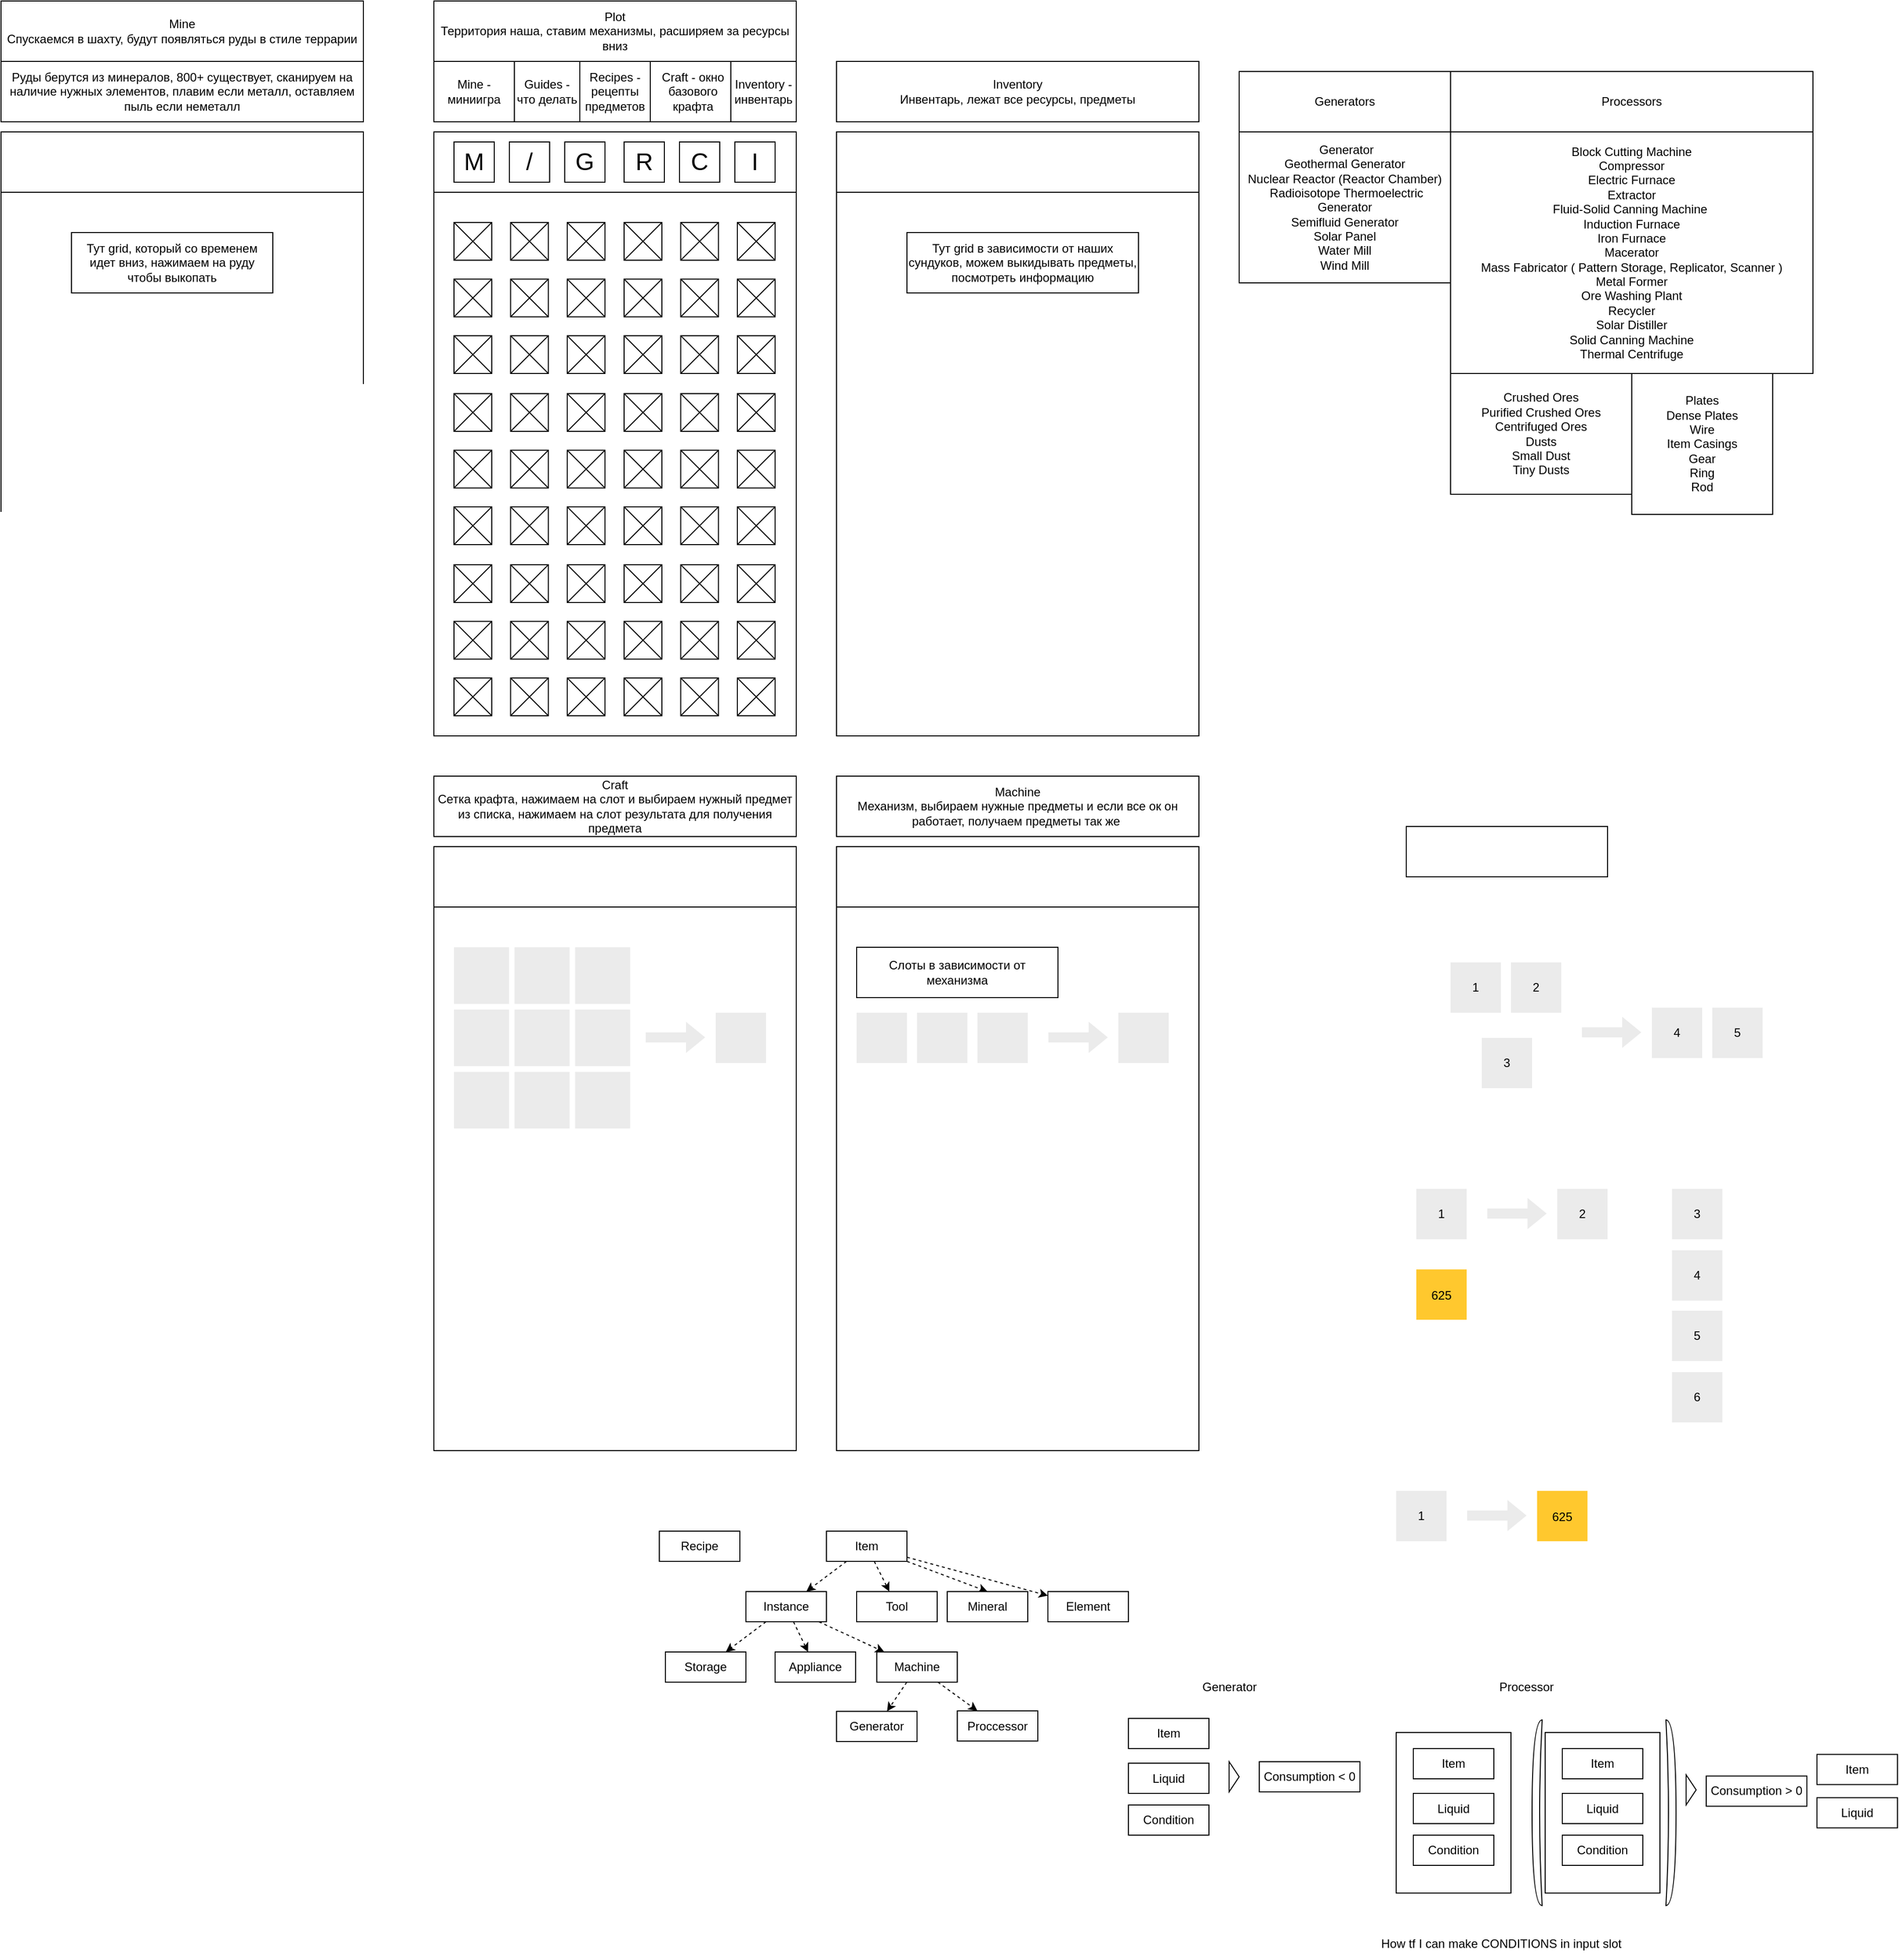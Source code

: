 <mxfile version="20.8.16" type="device"><diagram name="Страница 1" id="NeJxFog1H-wD-KZv47tf"><mxGraphModel dx="1690" dy="828" grid="1" gridSize="10" guides="1" tooltips="1" connect="1" arrows="1" fold="1" page="1" pageScale="1" pageWidth="827" pageHeight="1169" math="0" shadow="0"><root><mxCell id="0"/><mxCell id="1" parent="0"/><mxCell id="yuqJRSxf9ZODaKVe_kyU-45" value="" style="rounded=0;whiteSpace=wrap;html=1;" vertex="1" parent="1"><mxGeometry x="786" y="1740" width="114" height="159.5" as="geometry"/></mxCell><mxCell id="XS8pd48wTApv7neI0hQ7-1" value="" style="rounded=0;whiteSpace=wrap;html=1;" parent="1" vertex="1"><mxGeometry x="-170" y="210" width="360" height="540" as="geometry"/></mxCell><mxCell id="XS8pd48wTApv7neI0hQ7-2" value="" style="rounded=0;whiteSpace=wrap;html=1;" parent="1" vertex="1"><mxGeometry x="-170" y="150" width="360" height="60" as="geometry"/></mxCell><mxCell id="XS8pd48wTApv7neI0hQ7-4" value="" style="verticalLabelPosition=bottom;verticalAlign=top;html=1;shadow=0;dashed=0;strokeWidth=1;shape=mxgraph.ios.iIconGrid;gridSize=3,3;" parent="1" vertex="1"><mxGeometry x="-150" y="240" width="150" height="150" as="geometry"/></mxCell><mxCell id="XS8pd48wTApv7neI0hQ7-15" value="" style="verticalLabelPosition=bottom;verticalAlign=top;html=1;shadow=0;dashed=0;strokeWidth=1;shape=mxgraph.ios.iIconGrid;gridSize=3,3;" parent="1" vertex="1"><mxGeometry x="19" y="240" width="150" height="150" as="geometry"/></mxCell><mxCell id="XS8pd48wTApv7neI0hQ7-16" value="" style="verticalLabelPosition=bottom;verticalAlign=top;html=1;shadow=0;dashed=0;strokeWidth=1;shape=mxgraph.ios.iIconGrid;gridSize=3,3;" parent="1" vertex="1"><mxGeometry x="19" y="410" width="150" height="150" as="geometry"/></mxCell><mxCell id="XS8pd48wTApv7neI0hQ7-17" value="" style="verticalLabelPosition=bottom;verticalAlign=top;html=1;shadow=0;dashed=0;strokeWidth=1;shape=mxgraph.ios.iIconGrid;gridSize=3,3;" parent="1" vertex="1"><mxGeometry x="-150" y="410" width="150" height="150" as="geometry"/></mxCell><mxCell id="XS8pd48wTApv7neI0hQ7-18" value="" style="verticalLabelPosition=bottom;verticalAlign=top;html=1;shadow=0;dashed=0;strokeWidth=1;shape=mxgraph.ios.iIconGrid;gridSize=3,3;" parent="1" vertex="1"><mxGeometry x="19" y="580" width="150" height="150" as="geometry"/></mxCell><mxCell id="XS8pd48wTApv7neI0hQ7-19" value="" style="verticalLabelPosition=bottom;verticalAlign=top;html=1;shadow=0;dashed=0;strokeWidth=1;shape=mxgraph.ios.iIconGrid;gridSize=3,3;" parent="1" vertex="1"><mxGeometry x="-150" y="580" width="150" height="150" as="geometry"/></mxCell><mxCell id="XS8pd48wTApv7neI0hQ7-24" value="M" style="rounded=0;whiteSpace=wrap;html=1;fontSize=24;" parent="1" vertex="1"><mxGeometry x="-150" y="160" width="40" height="40" as="geometry"/></mxCell><mxCell id="XS8pd48wTApv7neI0hQ7-25" value="I" style="rounded=0;whiteSpace=wrap;html=1;fontSize=24;" parent="1" vertex="1"><mxGeometry x="129" y="160" width="40" height="40" as="geometry"/></mxCell><mxCell id="XS8pd48wTApv7neI0hQ7-26" value="C" style="rounded=0;whiteSpace=wrap;html=1;fontSize=24;" parent="1" vertex="1"><mxGeometry x="74" y="160" width="40" height="40" as="geometry"/></mxCell><mxCell id="XS8pd48wTApv7neI0hQ7-27" value="R" style="rounded=0;whiteSpace=wrap;html=1;fontSize=24;" parent="1" vertex="1"><mxGeometry x="19" y="160" width="40" height="40" as="geometry"/></mxCell><mxCell id="XS8pd48wTApv7neI0hQ7-28" value="G" style="rounded=0;whiteSpace=wrap;html=1;fontSize=24;" parent="1" vertex="1"><mxGeometry x="-40" y="160" width="40" height="40" as="geometry"/></mxCell><mxCell id="XS8pd48wTApv7neI0hQ7-29" value="/" style="rounded=0;whiteSpace=wrap;html=1;fontSize=24;" parent="1" vertex="1"><mxGeometry x="-95" y="160" width="40" height="40" as="geometry"/></mxCell><mxCell id="XS8pd48wTApv7neI0hQ7-30" value="Mine - миниигра" style="rounded=0;whiteSpace=wrap;html=1;fontSize=12;" parent="1" vertex="1"><mxGeometry x="-170" y="80" width="80" height="60" as="geometry"/></mxCell><mxCell id="XS8pd48wTApv7neI0hQ7-31" value="Guides - что делать" style="rounded=0;whiteSpace=wrap;html=1;fontSize=12;" parent="1" vertex="1"><mxGeometry x="-90" y="80" width="65" height="60" as="geometry"/></mxCell><mxCell id="XS8pd48wTApv7neI0hQ7-32" value="Recipes - рецепты предметов" style="rounded=0;whiteSpace=wrap;html=1;fontSize=12;" parent="1" vertex="1"><mxGeometry x="-25" y="80" width="70" height="60" as="geometry"/></mxCell><mxCell id="XS8pd48wTApv7neI0hQ7-33" value="Craft - окно базового крафта" style="rounded=0;whiteSpace=wrap;html=1;fontSize=12;" parent="1" vertex="1"><mxGeometry x="45" y="80" width="85" height="60" as="geometry"/></mxCell><mxCell id="XS8pd48wTApv7neI0hQ7-34" value="Inventory - инвентарь" style="rounded=0;whiteSpace=wrap;html=1;fontSize=12;" parent="1" vertex="1"><mxGeometry x="125" y="80" width="65" height="60" as="geometry"/></mxCell><mxCell id="XS8pd48wTApv7neI0hQ7-35" value="Mine&lt;br&gt;Спускаемся в шахту, будут появляться руды в стиле террарии" style="rounded=0;whiteSpace=wrap;html=1;fontSize=12;" parent="1" vertex="1"><mxGeometry x="-600" y="20" width="360" height="60" as="geometry"/></mxCell><mxCell id="XS8pd48wTApv7neI0hQ7-36" value="" style="rounded=0;whiteSpace=wrap;html=1;" parent="1" vertex="1"><mxGeometry x="-600" y="150" width="360" height="60" as="geometry"/></mxCell><mxCell id="XS8pd48wTApv7neI0hQ7-37" value="" style="rounded=0;whiteSpace=wrap;html=1;" parent="1" vertex="1"><mxGeometry x="-600" y="210" width="360" height="540" as="geometry"/></mxCell><mxCell id="XS8pd48wTApv7neI0hQ7-41" value="Тут grid, который со временем идет вниз, нажимаем на руду чтобы выкопать" style="rounded=0;whiteSpace=wrap;html=1;" parent="1" vertex="1"><mxGeometry x="-530" y="250" width="200" height="60" as="geometry"/></mxCell><mxCell id="XS8pd48wTApv7neI0hQ7-42" value="Inventory&lt;br&gt;Инвентарь, лежат все ресурсы, предметы" style="rounded=0;whiteSpace=wrap;html=1;fontSize=12;" parent="1" vertex="1"><mxGeometry x="230" y="80" width="360" height="60" as="geometry"/></mxCell><mxCell id="XS8pd48wTApv7neI0hQ7-43" value="" style="rounded=0;whiteSpace=wrap;html=1;" parent="1" vertex="1"><mxGeometry x="230" y="150" width="360" height="60" as="geometry"/></mxCell><mxCell id="XS8pd48wTApv7neI0hQ7-44" value="" style="rounded=0;whiteSpace=wrap;html=1;" parent="1" vertex="1"><mxGeometry x="230" y="210" width="360" height="540" as="geometry"/></mxCell><mxCell id="XS8pd48wTApv7neI0hQ7-45" value="Тут grid в зависимости от наших сундуков, можем выкидывать предметы, посмотреть информацию" style="rounded=0;whiteSpace=wrap;html=1;" parent="1" vertex="1"><mxGeometry x="300" y="250" width="230" height="60" as="geometry"/></mxCell><mxCell id="XS8pd48wTApv7neI0hQ7-46" value="Craft&lt;br&gt;Сетка крафта, нажимаем на слот и выбираем нужный предмет из списка, нажимаем на слот результата для получения предмета" style="rounded=0;whiteSpace=wrap;html=1;fontSize=12;" parent="1" vertex="1"><mxGeometry x="-170" y="790" width="360" height="60" as="geometry"/></mxCell><mxCell id="XS8pd48wTApv7neI0hQ7-47" value="" style="rounded=0;whiteSpace=wrap;html=1;" parent="1" vertex="1"><mxGeometry x="-170" y="860" width="360" height="60" as="geometry"/></mxCell><mxCell id="XS8pd48wTApv7neI0hQ7-48" value="" style="rounded=0;whiteSpace=wrap;html=1;" parent="1" vertex="1"><mxGeometry x="-170" y="920" width="360" height="540" as="geometry"/></mxCell><mxCell id="XS8pd48wTApv7neI0hQ7-50" value="" style="html=1;verticalLabelPosition=bottom;labelBackgroundColor=#ffffff;verticalAlign=top;shadow=0;dashed=0;strokeWidth=1;shape=mxgraph.ios7ui.iconGrid;fillColor=#EBEBEB;gridSize=3,3;strokeColor=default;" parent="1" vertex="1"><mxGeometry x="-150" y="960" width="175" height="180" as="geometry"/></mxCell><mxCell id="XS8pd48wTApv7neI0hQ7-51" value="" style="rounded=0;whiteSpace=wrap;html=1;strokeColor=none;fillColor=#EBEBEB;" parent="1" vertex="1"><mxGeometry x="110" y="1025" width="50" height="50" as="geometry"/></mxCell><mxCell id="XS8pd48wTApv7neI0hQ7-53" value="" style="shape=flexArrow;endArrow=classic;html=1;rounded=0;strokeColor=none;fillColor=#EBEBEB;" parent="1" edge="1"><mxGeometry width="50" height="50" relative="1" as="geometry"><mxPoint x="40" y="1049.5" as="sourcePoint"/><mxPoint x="100" y="1049.5" as="targetPoint"/></mxGeometry></mxCell><mxCell id="XS8pd48wTApv7neI0hQ7-54" value="Machine&lt;br&gt;Механизм, выбираем нужные предметы и если все ок он работает, получаем предметы так же&amp;nbsp;" style="rounded=0;whiteSpace=wrap;html=1;fontSize=12;" parent="1" vertex="1"><mxGeometry x="230" y="790" width="360" height="60" as="geometry"/></mxCell><mxCell id="XS8pd48wTApv7neI0hQ7-55" value="" style="rounded=0;whiteSpace=wrap;html=1;" parent="1" vertex="1"><mxGeometry x="230" y="860" width="360" height="60" as="geometry"/></mxCell><mxCell id="XS8pd48wTApv7neI0hQ7-56" value="" style="rounded=0;whiteSpace=wrap;html=1;" parent="1" vertex="1"><mxGeometry x="230" y="920" width="360" height="540" as="geometry"/></mxCell><mxCell id="XS8pd48wTApv7neI0hQ7-58" value="" style="rounded=0;whiteSpace=wrap;html=1;strokeColor=none;fillColor=#EBEBEB;" parent="1" vertex="1"><mxGeometry x="510" y="1025" width="50" height="50" as="geometry"/></mxCell><mxCell id="XS8pd48wTApv7neI0hQ7-59" value="" style="shape=flexArrow;endArrow=classic;html=1;rounded=0;strokeColor=none;fillColor=#EBEBEB;" parent="1" edge="1"><mxGeometry width="50" height="50" relative="1" as="geometry"><mxPoint x="440" y="1049.5" as="sourcePoint"/><mxPoint x="500" y="1049.5" as="targetPoint"/></mxGeometry></mxCell><mxCell id="XS8pd48wTApv7neI0hQ7-60" value="" style="rounded=0;whiteSpace=wrap;html=1;strokeColor=none;fillColor=#EBEBEB;" parent="1" vertex="1"><mxGeometry x="250" y="1025" width="50" height="50" as="geometry"/></mxCell><mxCell id="XS8pd48wTApv7neI0hQ7-61" value="" style="rounded=0;whiteSpace=wrap;html=1;strokeColor=none;fillColor=#EBEBEB;" parent="1" vertex="1"><mxGeometry x="310" y="1025" width="50" height="50" as="geometry"/></mxCell><mxCell id="XS8pd48wTApv7neI0hQ7-62" value="" style="rounded=0;whiteSpace=wrap;html=1;strokeColor=none;fillColor=#EBEBEB;" parent="1" vertex="1"><mxGeometry x="370" y="1025" width="50" height="50" as="geometry"/></mxCell><mxCell id="XS8pd48wTApv7neI0hQ7-63" value="Слоты в зависимости от механизма" style="rounded=0;whiteSpace=wrap;html=1;fontSize=12;" parent="1" vertex="1"><mxGeometry x="250" y="960" width="200" height="50" as="geometry"/></mxCell><mxCell id="XS8pd48wTApv7neI0hQ7-64" value="Plot&lt;br&gt;Территория наша, ставим механизмы, расширяем за ресурсы вниз" style="rounded=0;whiteSpace=wrap;html=1;fontSize=12;" parent="1" vertex="1"><mxGeometry x="-170" y="20" width="360" height="60" as="geometry"/></mxCell><mxCell id="XS8pd48wTApv7neI0hQ7-65" value="Crushed Ores&lt;br&gt;Purified Crushed Ores&lt;br&gt;Centrifuged Ores&lt;br&gt;Dusts&lt;br&gt;Small Dust&lt;br&gt;Tiny Dusts" style="rounded=0;whiteSpace=wrap;html=1;fontSize=12;" parent="1" vertex="1"><mxGeometry x="840" y="390" width="180" height="120" as="geometry"/></mxCell><mxCell id="XS8pd48wTApv7neI0hQ7-66" value="Generators" style="rounded=0;whiteSpace=wrap;html=1;fontSize=12;" parent="1" vertex="1"><mxGeometry x="630" y="90" width="210" height="60" as="geometry"/></mxCell><mxCell id="XS8pd48wTApv7neI0hQ7-67" value="Processors" style="rounded=0;whiteSpace=wrap;html=1;fontSize=12;" parent="1" vertex="1"><mxGeometry x="840" y="90" width="360" height="60" as="geometry"/></mxCell><mxCell id="XS8pd48wTApv7neI0hQ7-68" value="&amp;nbsp;Generator&lt;br&gt;Geothermal Generator&lt;br&gt;Nuclear Reactor (Reactor Chamber)&lt;br&gt;&amp;nbsp;Radioisotope Thermoelectric Generator&lt;br&gt;Semifluid Generator&lt;br&gt;Solar Panel&lt;br&gt;Water Mill&lt;br&gt;Wind Mill" style="rounded=0;whiteSpace=wrap;html=1;fontSize=12;" parent="1" vertex="1"><mxGeometry x="630" y="150" width="210" height="150" as="geometry"/></mxCell><mxCell id="XS8pd48wTApv7neI0hQ7-69" value="Plates&lt;br&gt;Dense&amp;nbsp;Plates&lt;br&gt;Wire&lt;br&gt;Item Casings&lt;br&gt;Gear&lt;br&gt;Ring&lt;br&gt;Rod" style="rounded=0;whiteSpace=wrap;html=1;fontSize=12;" parent="1" vertex="1"><mxGeometry x="1020" y="390" width="140" height="140" as="geometry"/></mxCell><mxCell id="XS8pd48wTApv7neI0hQ7-70" value="&lt;div&gt;&lt;span style=&quot;background-color: initial;&quot;&gt;Block Cutting Machine&lt;/span&gt;&lt;/div&gt;&lt;div&gt;&lt;span style=&quot;background-color: initial;&quot;&gt;Compressor&lt;/span&gt;&lt;/div&gt;&lt;div&gt;&lt;span style=&quot;background-color: initial;&quot;&gt;Electric Furnace&lt;/span&gt;&lt;/div&gt;&lt;div&gt;&lt;span style=&quot;background-color: initial;&quot;&gt;Extractor&lt;/span&gt;&lt;/div&gt;&lt;div&gt;&lt;span style=&quot;background-color: initial;&quot;&gt;Fluid-Solid Canning Machine&amp;nbsp;&lt;/span&gt;&lt;/div&gt;&lt;div&gt;&lt;span style=&quot;background-color: initial;&quot;&gt;Induction Furnace&lt;/span&gt;&lt;/div&gt;&lt;div&gt;&lt;span style=&quot;background-color: initial;&quot;&gt;Iron Furnace&lt;/span&gt;&lt;/div&gt;&lt;div&gt;&lt;span style=&quot;background-color: initial;&quot;&gt;Macerator&lt;/span&gt;&lt;/div&gt;&lt;div&gt;&lt;span style=&quot;background-color: initial;&quot;&gt;Mass Fabricator ( Pattern Storage, Replicator, Scanner )&lt;/span&gt;&lt;/div&gt;&lt;div&gt;&lt;span style=&quot;background-color: initial;&quot;&gt;Metal Former&lt;/span&gt;&lt;/div&gt;&lt;div&gt;&lt;span style=&quot;background-color: initial;&quot;&gt;Ore Washing Plant&lt;/span&gt;&lt;/div&gt;&lt;div&gt;&lt;span style=&quot;background-color: initial;&quot;&gt;Recycler&lt;/span&gt;&lt;/div&gt;&lt;div&gt;&lt;span style=&quot;background-color: initial;&quot;&gt;Solar Distiller&lt;/span&gt;&lt;/div&gt;&lt;div&gt;&lt;span style=&quot;background-color: initial;&quot;&gt;Solid Canning Machine&lt;/span&gt;&lt;/div&gt;&lt;div&gt;&lt;span style=&quot;background-color: initial;&quot;&gt;Thermal Centrifuge&lt;/span&gt;&lt;br&gt;&lt;/div&gt;" style="rounded=0;whiteSpace=wrap;html=1;fontSize=12;" parent="1" vertex="1"><mxGeometry x="840" y="150" width="360" height="240" as="geometry"/></mxCell><mxCell id="XS8pd48wTApv7neI0hQ7-71" value="Руды берутся из минералов, 800+ существует, сканируем на наличие нужных элементов, плавим если металл, оставляем пыль если неметалл" style="rounded=0;whiteSpace=wrap;html=1;fontSize=12;" parent="1" vertex="1"><mxGeometry x="-600" y="80" width="360" height="60" as="geometry"/></mxCell><mxCell id="VFtd06KRr7yz259smIDM-2" value="4" style="rounded=0;whiteSpace=wrap;html=1;strokeColor=none;fillColor=#EBEBEB;" parent="1" vertex="1"><mxGeometry x="1040" y="1020" width="50" height="50" as="geometry"/></mxCell><mxCell id="VFtd06KRr7yz259smIDM-3" value="" style="shape=flexArrow;endArrow=classic;html=1;rounded=0;strokeColor=none;fillColor=#EBEBEB;" parent="1" edge="1"><mxGeometry width="50" height="50" relative="1" as="geometry"><mxPoint x="970" y="1044.5" as="sourcePoint"/><mxPoint x="1030" y="1044.5" as="targetPoint"/></mxGeometry></mxCell><mxCell id="VFtd06KRr7yz259smIDM-4" value="1" style="rounded=0;whiteSpace=wrap;html=1;strokeColor=none;fillColor=#EBEBEB;" parent="1" vertex="1"><mxGeometry x="840" y="975" width="50" height="50" as="geometry"/></mxCell><mxCell id="VFtd06KRr7yz259smIDM-5" value="2" style="rounded=0;whiteSpace=wrap;html=1;strokeColor=none;fillColor=#EBEBEB;" parent="1" vertex="1"><mxGeometry x="900" y="975" width="50" height="50" as="geometry"/></mxCell><mxCell id="VFtd06KRr7yz259smIDM-6" value="3" style="rounded=0;whiteSpace=wrap;html=1;strokeColor=none;fillColor=#EBEBEB;" parent="1" vertex="1"><mxGeometry x="871" y="1050" width="50" height="50" as="geometry"/></mxCell><mxCell id="VFtd06KRr7yz259smIDM-7" value="" style="rounded=0;whiteSpace=wrap;html=1;fontSize=12;" parent="1" vertex="1"><mxGeometry x="796" y="840" width="200" height="50" as="geometry"/></mxCell><mxCell id="VFtd06KRr7yz259smIDM-8" value="5" style="rounded=0;whiteSpace=wrap;html=1;strokeColor=none;fillColor=#EBEBEB;" parent="1" vertex="1"><mxGeometry x="1100" y="1020" width="50" height="50" as="geometry"/></mxCell><mxCell id="VFtd06KRr7yz259smIDM-9" value="2" style="rounded=0;whiteSpace=wrap;html=1;strokeColor=none;fillColor=#EBEBEB;" parent="1" vertex="1"><mxGeometry x="946" y="1200" width="50" height="50" as="geometry"/></mxCell><mxCell id="VFtd06KRr7yz259smIDM-10" value="" style="shape=flexArrow;endArrow=classic;html=1;rounded=0;strokeColor=none;fillColor=#EBEBEB;" parent="1" edge="1"><mxGeometry width="50" height="50" relative="1" as="geometry"><mxPoint x="876" y="1224.5" as="sourcePoint"/><mxPoint x="936" y="1224.5" as="targetPoint"/></mxGeometry></mxCell><mxCell id="VFtd06KRr7yz259smIDM-11" value="1" style="rounded=0;whiteSpace=wrap;html=1;strokeColor=none;fillColor=#EBEBEB;" parent="1" vertex="1"><mxGeometry x="806" y="1200" width="50" height="50" as="geometry"/></mxCell><mxCell id="VFtd06KRr7yz259smIDM-12" value="3" style="rounded=0;whiteSpace=wrap;html=1;strokeColor=none;fillColor=#EBEBEB;" parent="1" vertex="1"><mxGeometry x="1060" y="1200" width="50" height="50" as="geometry"/></mxCell><mxCell id="VFtd06KRr7yz259smIDM-13" value="4" style="rounded=0;whiteSpace=wrap;html=1;strokeColor=none;fillColor=#EBEBEB;" parent="1" vertex="1"><mxGeometry x="1060" y="1261" width="50" height="50" as="geometry"/></mxCell><mxCell id="VFtd06KRr7yz259smIDM-14" value="5" style="rounded=0;whiteSpace=wrap;html=1;strokeColor=none;fillColor=#EBEBEB;" parent="1" vertex="1"><mxGeometry x="1060" y="1321" width="50" height="50" as="geometry"/></mxCell><mxCell id="VFtd06KRr7yz259smIDM-15" value="6" style="rounded=0;whiteSpace=wrap;html=1;strokeColor=none;fillColor=#EBEBEB;" parent="1" vertex="1"><mxGeometry x="1060" y="1382" width="50" height="50" as="geometry"/></mxCell><mxCell id="VFtd06KRr7yz259smIDM-16" value="625" style="fillColor=#FFC82E;strokeColor=none;" parent="1" vertex="1"><mxGeometry x="806" y="1280" width="50" height="50" as="geometry"/></mxCell><mxCell id="VFtd06KRr7yz259smIDM-17" value="2" style="rounded=0;whiteSpace=wrap;html=1;strokeColor=none;fillColor=#EBEBEB;" parent="1" vertex="1"><mxGeometry x="926" y="1500" width="50" height="50" as="geometry"/></mxCell><mxCell id="VFtd06KRr7yz259smIDM-18" value="" style="shape=flexArrow;endArrow=classic;html=1;rounded=0;strokeColor=none;fillColor=#EBEBEB;" parent="1" edge="1"><mxGeometry width="50" height="50" relative="1" as="geometry"><mxPoint x="856" y="1524.5" as="sourcePoint"/><mxPoint x="916" y="1524.5" as="targetPoint"/></mxGeometry></mxCell><mxCell id="VFtd06KRr7yz259smIDM-19" value="1" style="rounded=0;whiteSpace=wrap;html=1;strokeColor=none;fillColor=#EBEBEB;" parent="1" vertex="1"><mxGeometry x="786" y="1500" width="50" height="50" as="geometry"/></mxCell><mxCell id="VFtd06KRr7yz259smIDM-20" value="625" style="fillColor=#FFC82E;strokeColor=none;" parent="1" vertex="1"><mxGeometry x="926" y="1500" width="50" height="50" as="geometry"/></mxCell><mxCell id="yuqJRSxf9ZODaKVe_kyU-16" style="edgeStyle=none;rounded=1;orthogonalLoop=1;jettySize=auto;html=1;strokeColor=default;dashed=1;" edge="1" parent="1" source="yuqJRSxf9ZODaKVe_kyU-1" target="yuqJRSxf9ZODaKVe_kyU-6"><mxGeometry relative="1" as="geometry"/></mxCell><mxCell id="yuqJRSxf9ZODaKVe_kyU-17" style="edgeStyle=none;rounded=1;orthogonalLoop=1;jettySize=auto;html=1;strokeColor=default;dashed=1;" edge="1" parent="1" source="yuqJRSxf9ZODaKVe_kyU-1" target="yuqJRSxf9ZODaKVe_kyU-7"><mxGeometry relative="1" as="geometry"/></mxCell><mxCell id="yuqJRSxf9ZODaKVe_kyU-18" style="edgeStyle=none;rounded=1;orthogonalLoop=1;jettySize=auto;html=1;strokeColor=default;dashed=1;" edge="1" parent="1" source="yuqJRSxf9ZODaKVe_kyU-1" target="yuqJRSxf9ZODaKVe_kyU-8"><mxGeometry relative="1" as="geometry"/></mxCell><mxCell id="yuqJRSxf9ZODaKVe_kyU-1" value="Instance" style="rounded=0;whiteSpace=wrap;html=1;" vertex="1" parent="1"><mxGeometry x="140" y="1600" width="80" height="30" as="geometry"/></mxCell><mxCell id="yuqJRSxf9ZODaKVe_kyU-12" style="rounded=0;orthogonalLoop=1;jettySize=auto;html=1;strokeColor=default;dashed=1;" edge="1" parent="1" source="yuqJRSxf9ZODaKVe_kyU-2" target="yuqJRSxf9ZODaKVe_kyU-1"><mxGeometry relative="1" as="geometry"/></mxCell><mxCell id="yuqJRSxf9ZODaKVe_kyU-13" style="edgeStyle=none;rounded=1;orthogonalLoop=1;jettySize=auto;html=1;strokeColor=default;dashed=1;" edge="1" parent="1" source="yuqJRSxf9ZODaKVe_kyU-2" target="yuqJRSxf9ZODaKVe_kyU-5"><mxGeometry relative="1" as="geometry"/></mxCell><mxCell id="yuqJRSxf9ZODaKVe_kyU-14" style="edgeStyle=none;rounded=1;orthogonalLoop=1;jettySize=auto;html=1;entryX=0.5;entryY=0;entryDx=0;entryDy=0;strokeColor=default;dashed=1;" edge="1" parent="1" source="yuqJRSxf9ZODaKVe_kyU-2" target="yuqJRSxf9ZODaKVe_kyU-3"><mxGeometry relative="1" as="geometry"/></mxCell><mxCell id="yuqJRSxf9ZODaKVe_kyU-15" style="edgeStyle=none;rounded=1;orthogonalLoop=1;jettySize=auto;html=1;strokeColor=default;dashed=1;" edge="1" parent="1" source="yuqJRSxf9ZODaKVe_kyU-2" target="yuqJRSxf9ZODaKVe_kyU-4"><mxGeometry relative="1" as="geometry"/></mxCell><mxCell id="yuqJRSxf9ZODaKVe_kyU-2" value="Item" style="rounded=0;whiteSpace=wrap;html=1;" vertex="1" parent="1"><mxGeometry x="220" y="1540" width="80" height="30" as="geometry"/></mxCell><mxCell id="yuqJRSxf9ZODaKVe_kyU-3" value="Mineral" style="rounded=0;whiteSpace=wrap;html=1;" vertex="1" parent="1"><mxGeometry x="340" y="1600" width="80" height="30" as="geometry"/></mxCell><mxCell id="yuqJRSxf9ZODaKVe_kyU-4" value="Element" style="rounded=0;whiteSpace=wrap;html=1;" vertex="1" parent="1"><mxGeometry x="440" y="1600" width="80" height="30" as="geometry"/></mxCell><mxCell id="yuqJRSxf9ZODaKVe_kyU-5" value="Tool" style="rounded=0;whiteSpace=wrap;html=1;" vertex="1" parent="1"><mxGeometry x="250" y="1600" width="80" height="30" as="geometry"/></mxCell><mxCell id="yuqJRSxf9ZODaKVe_kyU-6" value="Storage" style="rounded=0;whiteSpace=wrap;html=1;" vertex="1" parent="1"><mxGeometry x="60" y="1660" width="80" height="30" as="geometry"/></mxCell><mxCell id="yuqJRSxf9ZODaKVe_kyU-7" value="Appliance" style="rounded=0;whiteSpace=wrap;html=1;" vertex="1" parent="1"><mxGeometry x="169" y="1660" width="80" height="30" as="geometry"/></mxCell><mxCell id="yuqJRSxf9ZODaKVe_kyU-20" style="edgeStyle=none;rounded=1;orthogonalLoop=1;jettySize=auto;html=1;strokeColor=default;dashed=1;" edge="1" parent="1" source="yuqJRSxf9ZODaKVe_kyU-8" target="yuqJRSxf9ZODaKVe_kyU-9"><mxGeometry relative="1" as="geometry"/></mxCell><mxCell id="yuqJRSxf9ZODaKVe_kyU-21" style="edgeStyle=none;rounded=1;orthogonalLoop=1;jettySize=auto;html=1;entryX=0.25;entryY=0;entryDx=0;entryDy=0;strokeColor=default;dashed=1;" edge="1" parent="1" source="yuqJRSxf9ZODaKVe_kyU-8" target="yuqJRSxf9ZODaKVe_kyU-11"><mxGeometry relative="1" as="geometry"/></mxCell><mxCell id="yuqJRSxf9ZODaKVe_kyU-8" value="Machine" style="rounded=0;whiteSpace=wrap;html=1;" vertex="1" parent="1"><mxGeometry x="270" y="1660" width="80" height="30" as="geometry"/></mxCell><mxCell id="yuqJRSxf9ZODaKVe_kyU-9" value="Generator" style="rounded=0;whiteSpace=wrap;html=1;" vertex="1" parent="1"><mxGeometry x="230" y="1719" width="80" height="30" as="geometry"/></mxCell><mxCell id="yuqJRSxf9ZODaKVe_kyU-10" value="Recipe" style="rounded=0;whiteSpace=wrap;html=1;" vertex="1" parent="1"><mxGeometry x="54" y="1540" width="80" height="30" as="geometry"/></mxCell><mxCell id="yuqJRSxf9ZODaKVe_kyU-11" value="Proccessor" style="rounded=0;whiteSpace=wrap;html=1;" vertex="1" parent="1"><mxGeometry x="350" y="1718.5" width="80" height="30" as="geometry"/></mxCell><mxCell id="yuqJRSxf9ZODaKVe_kyU-26" value="Item" style="rounded=0;whiteSpace=wrap;html=1;" vertex="1" parent="1"><mxGeometry x="520" y="1726" width="80" height="30" as="geometry"/></mxCell><mxCell id="yuqJRSxf9ZODaKVe_kyU-28" value="Liquid" style="rounded=0;whiteSpace=wrap;html=1;" vertex="1" parent="1"><mxGeometry x="520" y="1770.5" width="80" height="30" as="geometry"/></mxCell><mxCell id="yuqJRSxf9ZODaKVe_kyU-29" value="Condition" style="rounded=0;whiteSpace=wrap;html=1;" vertex="1" parent="1"><mxGeometry x="520" y="1812" width="80" height="30" as="geometry"/></mxCell><mxCell id="yuqJRSxf9ZODaKVe_kyU-30" value="Consumption &amp;lt; 0" style="rounded=0;whiteSpace=wrap;html=1;" vertex="1" parent="1"><mxGeometry x="650" y="1769" width="100" height="30" as="geometry"/></mxCell><mxCell id="yuqJRSxf9ZODaKVe_kyU-32" value="Generator" style="text;html=1;align=center;verticalAlign=middle;resizable=0;points=[];autosize=1;strokeColor=none;fillColor=none;" vertex="1" parent="1"><mxGeometry x="580" y="1680" width="80" height="30" as="geometry"/></mxCell><mxCell id="yuqJRSxf9ZODaKVe_kyU-33" value="" style="triangle;whiteSpace=wrap;html=1;" vertex="1" parent="1"><mxGeometry x="620" y="1769" width="10" height="30" as="geometry"/></mxCell><mxCell id="yuqJRSxf9ZODaKVe_kyU-35" value="Item" style="rounded=0;whiteSpace=wrap;html=1;" vertex="1" parent="1"><mxGeometry x="803" y="1756" width="80" height="30" as="geometry"/></mxCell><mxCell id="yuqJRSxf9ZODaKVe_kyU-36" value="Liquid" style="rounded=0;whiteSpace=wrap;html=1;" vertex="1" parent="1"><mxGeometry x="803" y="1800.5" width="80" height="30" as="geometry"/></mxCell><mxCell id="yuqJRSxf9ZODaKVe_kyU-37" value="Condition" style="rounded=0;whiteSpace=wrap;html=1;" vertex="1" parent="1"><mxGeometry x="803" y="1842" width="80" height="30" as="geometry"/></mxCell><mxCell id="yuqJRSxf9ZODaKVe_kyU-38" value="Consumption &amp;gt; 0" style="rounded=0;whiteSpace=wrap;html=1;" vertex="1" parent="1"><mxGeometry x="1094" y="1783.25" width="100" height="30" as="geometry"/></mxCell><mxCell id="yuqJRSxf9ZODaKVe_kyU-39" value="Processor" style="text;html=1;align=center;verticalAlign=middle;resizable=0;points=[];autosize=1;strokeColor=none;fillColor=none;" vertex="1" parent="1"><mxGeometry x="875" y="1680" width="80" height="30" as="geometry"/></mxCell><mxCell id="yuqJRSxf9ZODaKVe_kyU-40" value="" style="triangle;whiteSpace=wrap;html=1;" vertex="1" parent="1"><mxGeometry x="1074" y="1782" width="10" height="30" as="geometry"/></mxCell><mxCell id="yuqJRSxf9ZODaKVe_kyU-42" value="Item" style="rounded=0;whiteSpace=wrap;html=1;" vertex="1" parent="1"><mxGeometry x="1204" y="1761.75" width="80" height="30" as="geometry"/></mxCell><mxCell id="yuqJRSxf9ZODaKVe_kyU-44" value="Liquid" style="rounded=0;whiteSpace=wrap;html=1;" vertex="1" parent="1"><mxGeometry x="1204" y="1804.75" width="80" height="30" as="geometry"/></mxCell><mxCell id="yuqJRSxf9ZODaKVe_kyU-55" value="" style="rounded=0;whiteSpace=wrap;html=1;" vertex="1" parent="1"><mxGeometry x="934" y="1740" width="114" height="159.5" as="geometry"/></mxCell><mxCell id="yuqJRSxf9ZODaKVe_kyU-56" value="Item" style="rounded=0;whiteSpace=wrap;html=1;" vertex="1" parent="1"><mxGeometry x="951" y="1756" width="80" height="30" as="geometry"/></mxCell><mxCell id="yuqJRSxf9ZODaKVe_kyU-57" value="Liquid" style="rounded=0;whiteSpace=wrap;html=1;" vertex="1" parent="1"><mxGeometry x="951" y="1800.5" width="80" height="30" as="geometry"/></mxCell><mxCell id="yuqJRSxf9ZODaKVe_kyU-58" value="Condition" style="rounded=0;whiteSpace=wrap;html=1;" vertex="1" parent="1"><mxGeometry x="951" y="1842" width="80" height="30" as="geometry"/></mxCell><mxCell id="yuqJRSxf9ZODaKVe_kyU-59" value="" style="shape=xor;whiteSpace=wrap;html=1;" vertex="1" parent="1"><mxGeometry x="1054" y="1727.5" width="10" height="184.5" as="geometry"/></mxCell><mxCell id="yuqJRSxf9ZODaKVe_kyU-60" value="" style="shape=xor;whiteSpace=wrap;html=1;rotation=-180;" vertex="1" parent="1"><mxGeometry x="921" y="1727.5" width="10" height="184.5" as="geometry"/></mxCell><mxCell id="yuqJRSxf9ZODaKVe_kyU-63" value="How tf I can make CONDITIONS in input slot" style="text;html=1;align=center;verticalAlign=middle;resizable=0;points=[];autosize=1;strokeColor=none;fillColor=none;" vertex="1" parent="1"><mxGeometry x="760" y="1935" width="260" height="30" as="geometry"/></mxCell></root></mxGraphModel></diagram></mxfile>